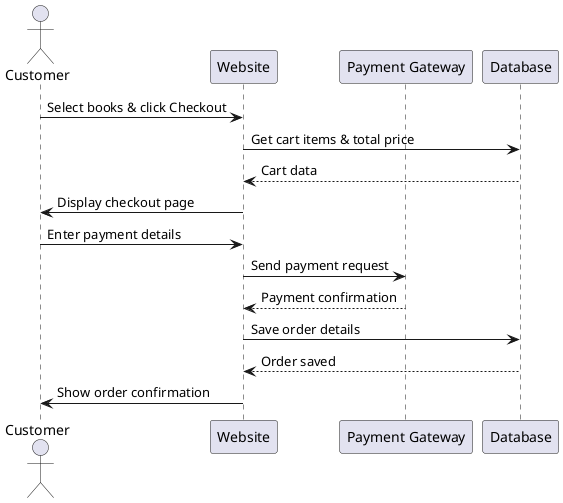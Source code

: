 @startuml
actor Customer
participant "Website" as WS
participant "Payment Gateway" as PG
participant "Database" as DB

Customer -> WS: Select books & click Checkout
WS -> DB: Get cart items & total price
DB --> WS: Cart data
WS -> Customer: Display checkout page

Customer -> WS: Enter payment details
WS -> PG: Send payment request
PG --> WS: Payment confirmation
WS -> DB: Save order details
DB --> WS: Order saved
WS -> Customer: Show order confirmation
@enduml

